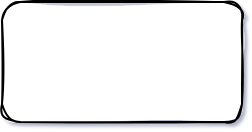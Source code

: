<mxfile version="13.4.6" type="github">
  <diagram id="wCquQMoJJ3sNrI-6HOiU" name="Page-1">
    <mxGraphModel dx="1554" dy="842" grid="1" gridSize="10" guides="1" tooltips="1" connect="1" arrows="1" fold="1" page="1" pageScale="1" pageWidth="1169" pageHeight="827" math="0" shadow="1">
      <root>
        <mxCell id="0" />
        <mxCell id="1" parent="0" />
        <mxCell id="hIfOWRtorBvXXaC1enZ6-1" value="" style="rounded=1;whiteSpace=wrap;html=1;sketch=1;" vertex="1" parent="1">
          <mxGeometry x="80" y="110" width="120" height="60" as="geometry" />
        </mxCell>
      </root>
    </mxGraphModel>
  </diagram>
</mxfile>
